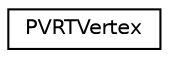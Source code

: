 digraph "Graphical Class Hierarchy"
{
  edge [fontname="Helvetica",fontsize="10",labelfontname="Helvetica",labelfontsize="10"];
  node [fontname="Helvetica",fontsize="10",shape=record];
  rankdir="LR";
  Node1 [label="PVRTVertex",height=0.2,width=0.4,color="black", fillcolor="white", style="filled",URL="$struct_p_v_r_t_vertex.html"];
}
